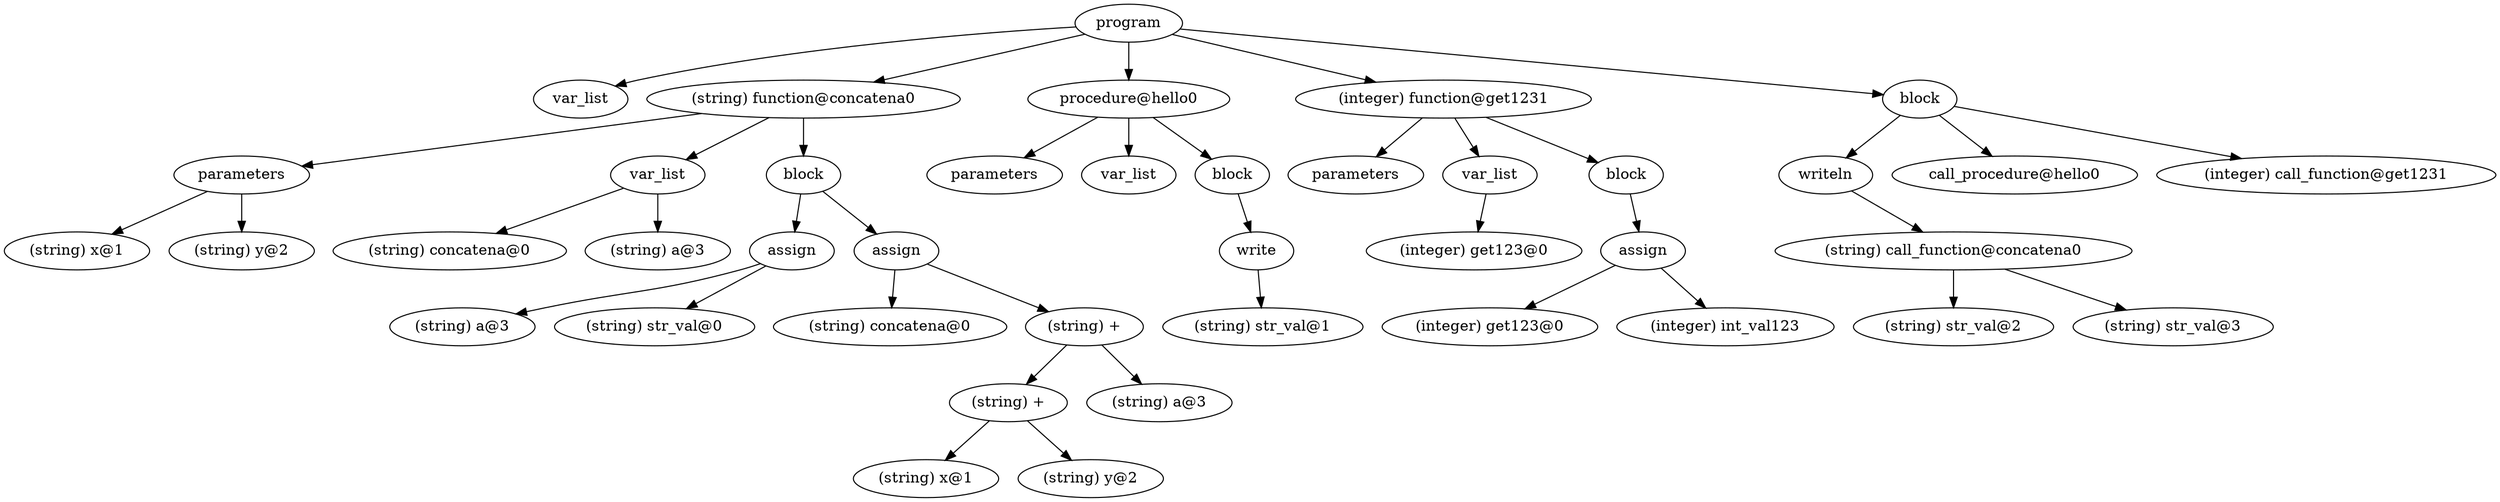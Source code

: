 digraph {
graph [ordering="out"];
node0[label="program"];
node1[label="var_list"];
node0 -> node1;
node2[label="(string) function@concatena0"];
node3[label="parameters"];
node4[label="(string) x@1"];
node3 -> node4;
node5[label="(string) y@2"];
node3 -> node5;
node2 -> node3;
node6[label="var_list"];
node7[label="(string) concatena@0"];
node6 -> node7;
node8[label="(string) a@3"];
node6 -> node8;
node2 -> node6;
node9[label="block"];
node10[label="assign"];
node11[label="(string) a@3"];
node10 -> node11;
node12[label="(string) str_val@0"];
node10 -> node12;
node9 -> node10;
node13[label="assign"];
node14[label="(string) concatena@0"];
node13 -> node14;
node15[label="(string) +"];
node16[label="(string) +"];
node17[label="(string) x@1"];
node16 -> node17;
node18[label="(string) y@2"];
node16 -> node18;
node15 -> node16;
node19[label="(string) a@3"];
node15 -> node19;
node13 -> node15;
node9 -> node13;
node2 -> node9;
node0 -> node2;
node20[label="procedure@hello0"];
node21[label="parameters"];
node20 -> node21;
node22[label="var_list"];
node20 -> node22;
node23[label="block"];
node24[label="write"];
node25[label="(string) str_val@1"];
node24 -> node25;
node23 -> node24;
node20 -> node23;
node0 -> node20;
node26[label="(integer) function@get1231"];
node27[label="parameters"];
node26 -> node27;
node28[label="var_list"];
node29[label="(integer) get123@0"];
node28 -> node29;
node26 -> node28;
node30[label="block"];
node31[label="assign"];
node32[label="(integer) get123@0"];
node31 -> node32;
node33[label="(integer) int_val123"];
node31 -> node33;
node30 -> node31;
node26 -> node30;
node0 -> node26;
node34[label="block"];
node35[label="writeln"];
node36[label="(string) call_function@concatena0"];
node37[label="(string) str_val@2"];
node36 -> node37;
node38[label="(string) str_val@3"];
node36 -> node38;
node35 -> node36;
node34 -> node35;
node39[label="call_procedure@hello0"];
node34 -> node39;
node40[label="(integer) call_function@get1231"];
node34 -> node40;
node0 -> node34;
}
